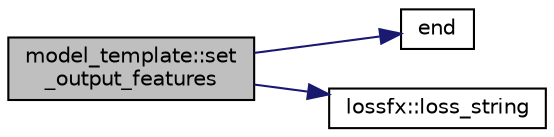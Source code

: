 digraph "model_template::set_output_features"
{
 // INTERACTIVE_SVG=YES
 // LATEX_PDF_SIZE
  edge [fontname="Helvetica",fontsize="10",labelfontname="Helvetica",labelfontsize="10"];
  node [fontname="Helvetica",fontsize="10",shape=record];
  rankdir="LR";
  Node1 [label="model_template::set\l_output_features",height=0.2,width=0.4,color="black", fillcolor="grey75", style="filled", fontcolor="black",tooltip="Sets output features for a specific feature map."];
  Node1 -> Node2 [color="midnightblue",fontsize="10",style="solid",fontname="Helvetica"];
  Node2 [label="end",height=0.2,width=0.4,color="black", fillcolor="white", style="filled",URL="$_3name_4_8h.html#a64e9fa75beda50a9e8400ee0d4e61984",tooltip=" "];
  Node1 -> Node3 [color="midnightblue",fontsize="10",style="solid",fontname="Helvetica"];
  Node3 [label="lossfx::loss_string",height=0.2,width=0.4,color="black", fillcolor="white", style="filled",URL="$classlossfx.html#a1ff4ab72a5193a641f3184f2fa77daf9",tooltip=" "];
}
